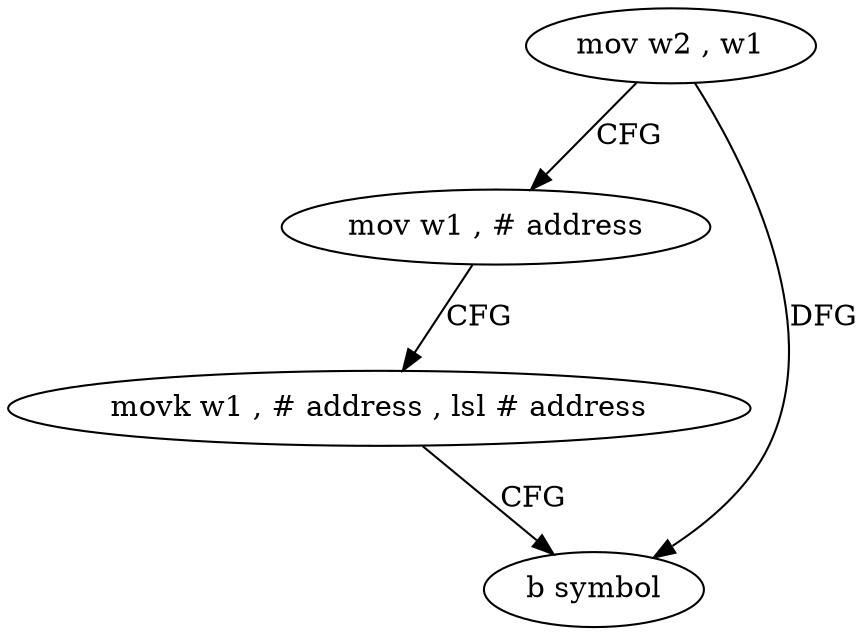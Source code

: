 digraph "func" {
"4225272" [label = "mov w2 , w1" ]
"4225276" [label = "mov w1 , # address" ]
"4225280" [label = "movk w1 , # address , lsl # address" ]
"4225284" [label = "b symbol" ]
"4225272" -> "4225276" [ label = "CFG" ]
"4225272" -> "4225284" [ label = "DFG" ]
"4225276" -> "4225280" [ label = "CFG" ]
"4225280" -> "4225284" [ label = "CFG" ]
}
